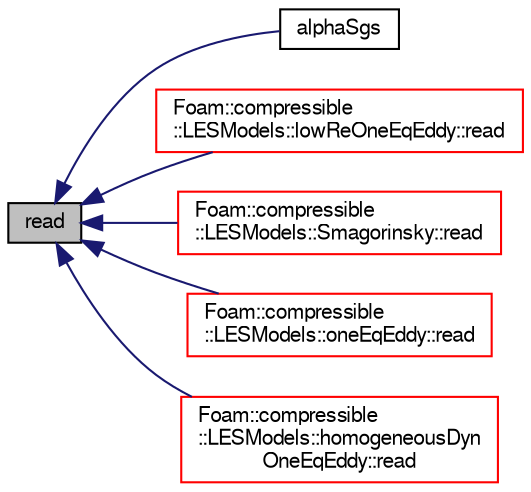 digraph "read"
{
  bgcolor="transparent";
  edge [fontname="FreeSans",fontsize="10",labelfontname="FreeSans",labelfontsize="10"];
  node [fontname="FreeSans",fontsize="10",shape=record];
  rankdir="LR";
  Node1074 [label="read",height=0.2,width=0.4,color="black", fillcolor="grey75", style="filled", fontcolor="black"];
  Node1074 -> Node1075 [dir="back",color="midnightblue",fontsize="10",style="solid",fontname="FreeSans"];
  Node1075 [label="alphaSgs",height=0.2,width=0.4,color="black",URL="$a30622.html#a69dfcceb14c507fc5d18568888cfdd44",tooltip="Return thermal diffusivity. "];
  Node1074 -> Node1076 [dir="back",color="midnightblue",fontsize="10",style="solid",fontname="FreeSans"];
  Node1076 [label="Foam::compressible\l::LESModels::lowReOneEqEddy::read",height=0.2,width=0.4,color="red",URL="$a30638.html#af816873151ddb0126e98bb2f914d8ed5",tooltip="Read LESProperties dictionary. "];
  Node1074 -> Node1079 [dir="back",color="midnightblue",fontsize="10",style="solid",fontname="FreeSans"];
  Node1079 [label="Foam::compressible\l::LESModels::Smagorinsky::read",height=0.2,width=0.4,color="red",URL="$a30646.html#af816873151ddb0126e98bb2f914d8ed5",tooltip="Read LESProperties dictionary. "];
  Node1074 -> Node1082 [dir="back",color="midnightblue",fontsize="10",style="solid",fontname="FreeSans"];
  Node1082 [label="Foam::compressible\l::LESModels::oneEqEddy::read",height=0.2,width=0.4,color="red",URL="$a30642.html#af816873151ddb0126e98bb2f914d8ed5",tooltip="Read LESProperties dictionary. "];
  Node1074 -> Node1085 [dir="back",color="midnightblue",fontsize="10",style="solid",fontname="FreeSans"];
  Node1085 [label="Foam::compressible\l::LESModels::homogeneousDyn\lOneEqEddy::read",height=0.2,width=0.4,color="red",URL="$a30630.html#af816873151ddb0126e98bb2f914d8ed5",tooltip="Read LESProperties dictionary. "];
}
